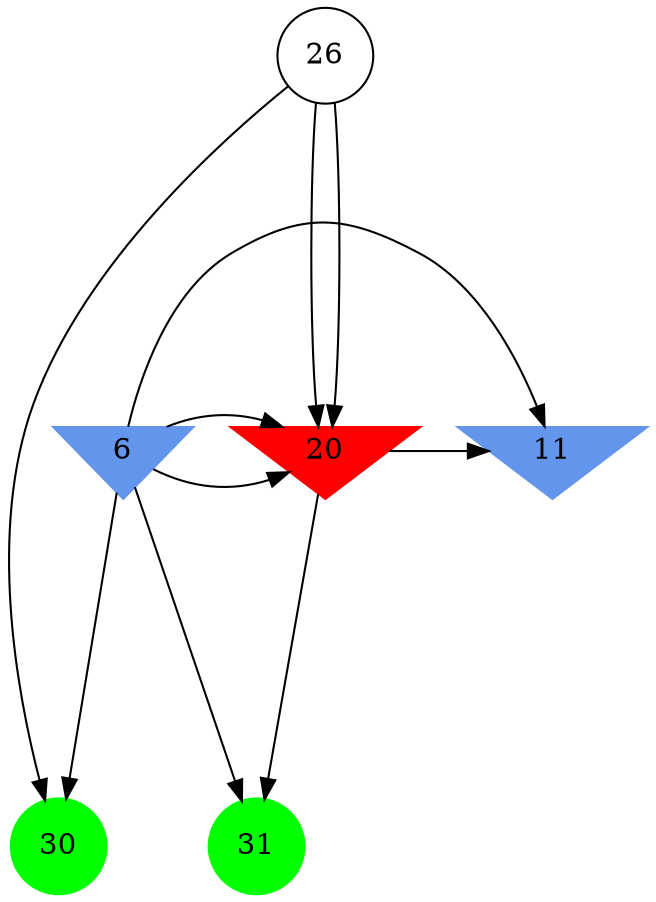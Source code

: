 digraph brain {
	ranksep=2.0;
	6 [shape=invtriangle,style=filled,color=cornflowerblue];
	11 [shape=invtriangle,style=filled,color=cornflowerblue];
	20 [shape=invtriangle,style=filled,color=red];
	26 [shape=circle,color=black];
	30 [shape=circle,style=filled,color=green];
	31 [shape=circle,style=filled,color=green];
	6	->	31;
	6	->	11;
	20	->	31;
	20	->	11;
	26	->	30;
	26	->	20;
	26	->	20;
	6	->	30;
	6	->	20;
	6	->	20;
	{ rank=same; 6; 11; 20; }
	{ rank=same; 26; }
	{ rank=same; 30; 31; }
}
